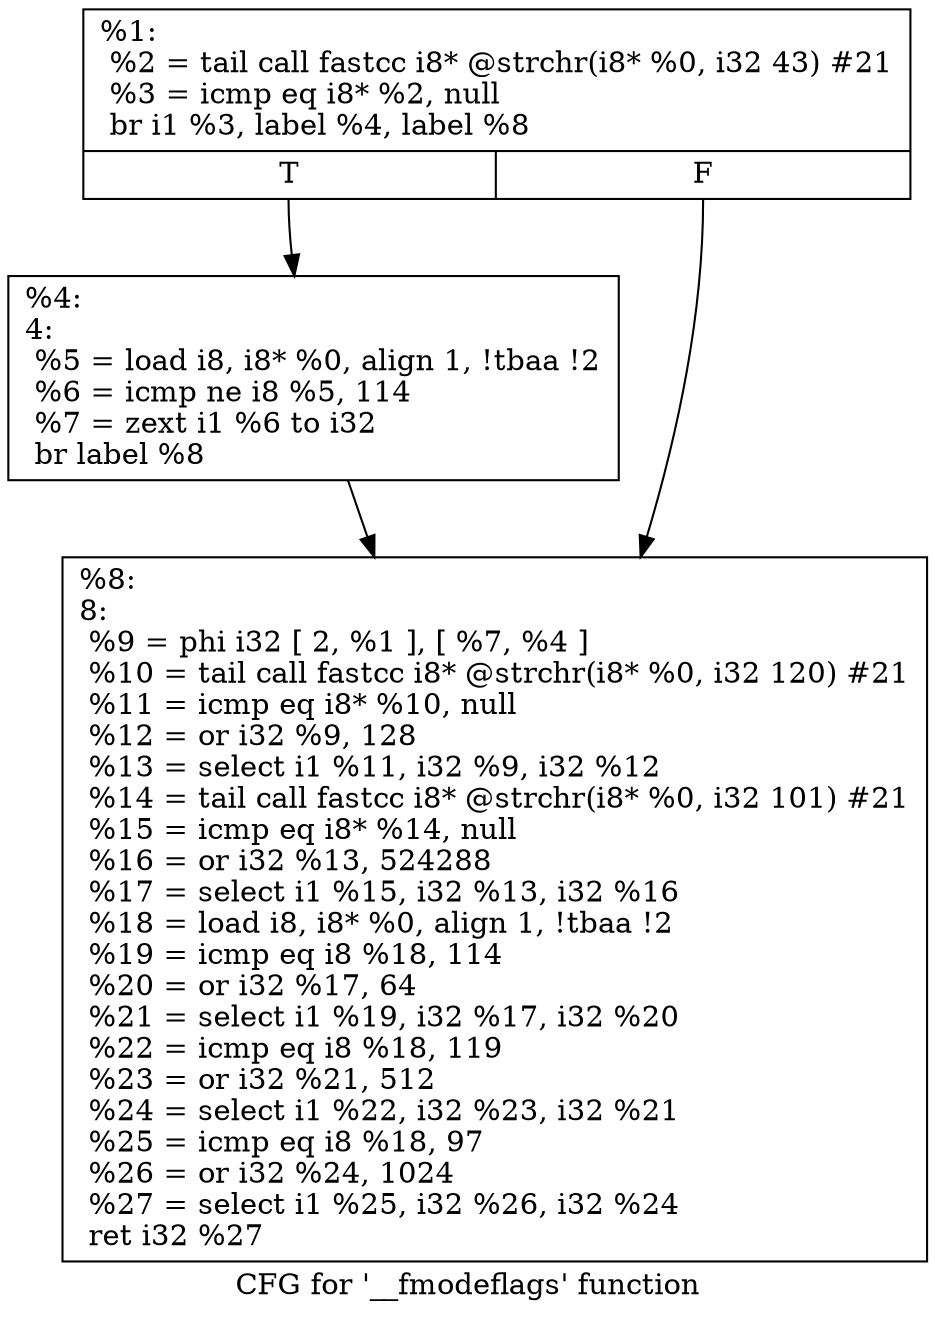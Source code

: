digraph "CFG for '__fmodeflags' function" {
	label="CFG for '__fmodeflags' function";

	Node0x2909230 [shape=record,label="{%1:\l  %2 = tail call fastcc i8* @strchr(i8* %0, i32 43) #21\l  %3 = icmp eq i8* %2, null\l  br i1 %3, label %4, label %8\l|{<s0>T|<s1>F}}"];
	Node0x2909230:s0 -> Node0x29092b0;
	Node0x2909230:s1 -> Node0x2909300;
	Node0x29092b0 [shape=record,label="{%4:\l4:                                                \l  %5 = load i8, i8* %0, align 1, !tbaa !2\l  %6 = icmp ne i8 %5, 114\l  %7 = zext i1 %6 to i32\l  br label %8\l}"];
	Node0x29092b0 -> Node0x2909300;
	Node0x2909300 [shape=record,label="{%8:\l8:                                                \l  %9 = phi i32 [ 2, %1 ], [ %7, %4 ]\l  %10 = tail call fastcc i8* @strchr(i8* %0, i32 120) #21\l  %11 = icmp eq i8* %10, null\l  %12 = or i32 %9, 128\l  %13 = select i1 %11, i32 %9, i32 %12\l  %14 = tail call fastcc i8* @strchr(i8* %0, i32 101) #21\l  %15 = icmp eq i8* %14, null\l  %16 = or i32 %13, 524288\l  %17 = select i1 %15, i32 %13, i32 %16\l  %18 = load i8, i8* %0, align 1, !tbaa !2\l  %19 = icmp eq i8 %18, 114\l  %20 = or i32 %17, 64\l  %21 = select i1 %19, i32 %17, i32 %20\l  %22 = icmp eq i8 %18, 119\l  %23 = or i32 %21, 512\l  %24 = select i1 %22, i32 %23, i32 %21\l  %25 = icmp eq i8 %18, 97\l  %26 = or i32 %24, 1024\l  %27 = select i1 %25, i32 %26, i32 %24\l  ret i32 %27\l}"];
}
